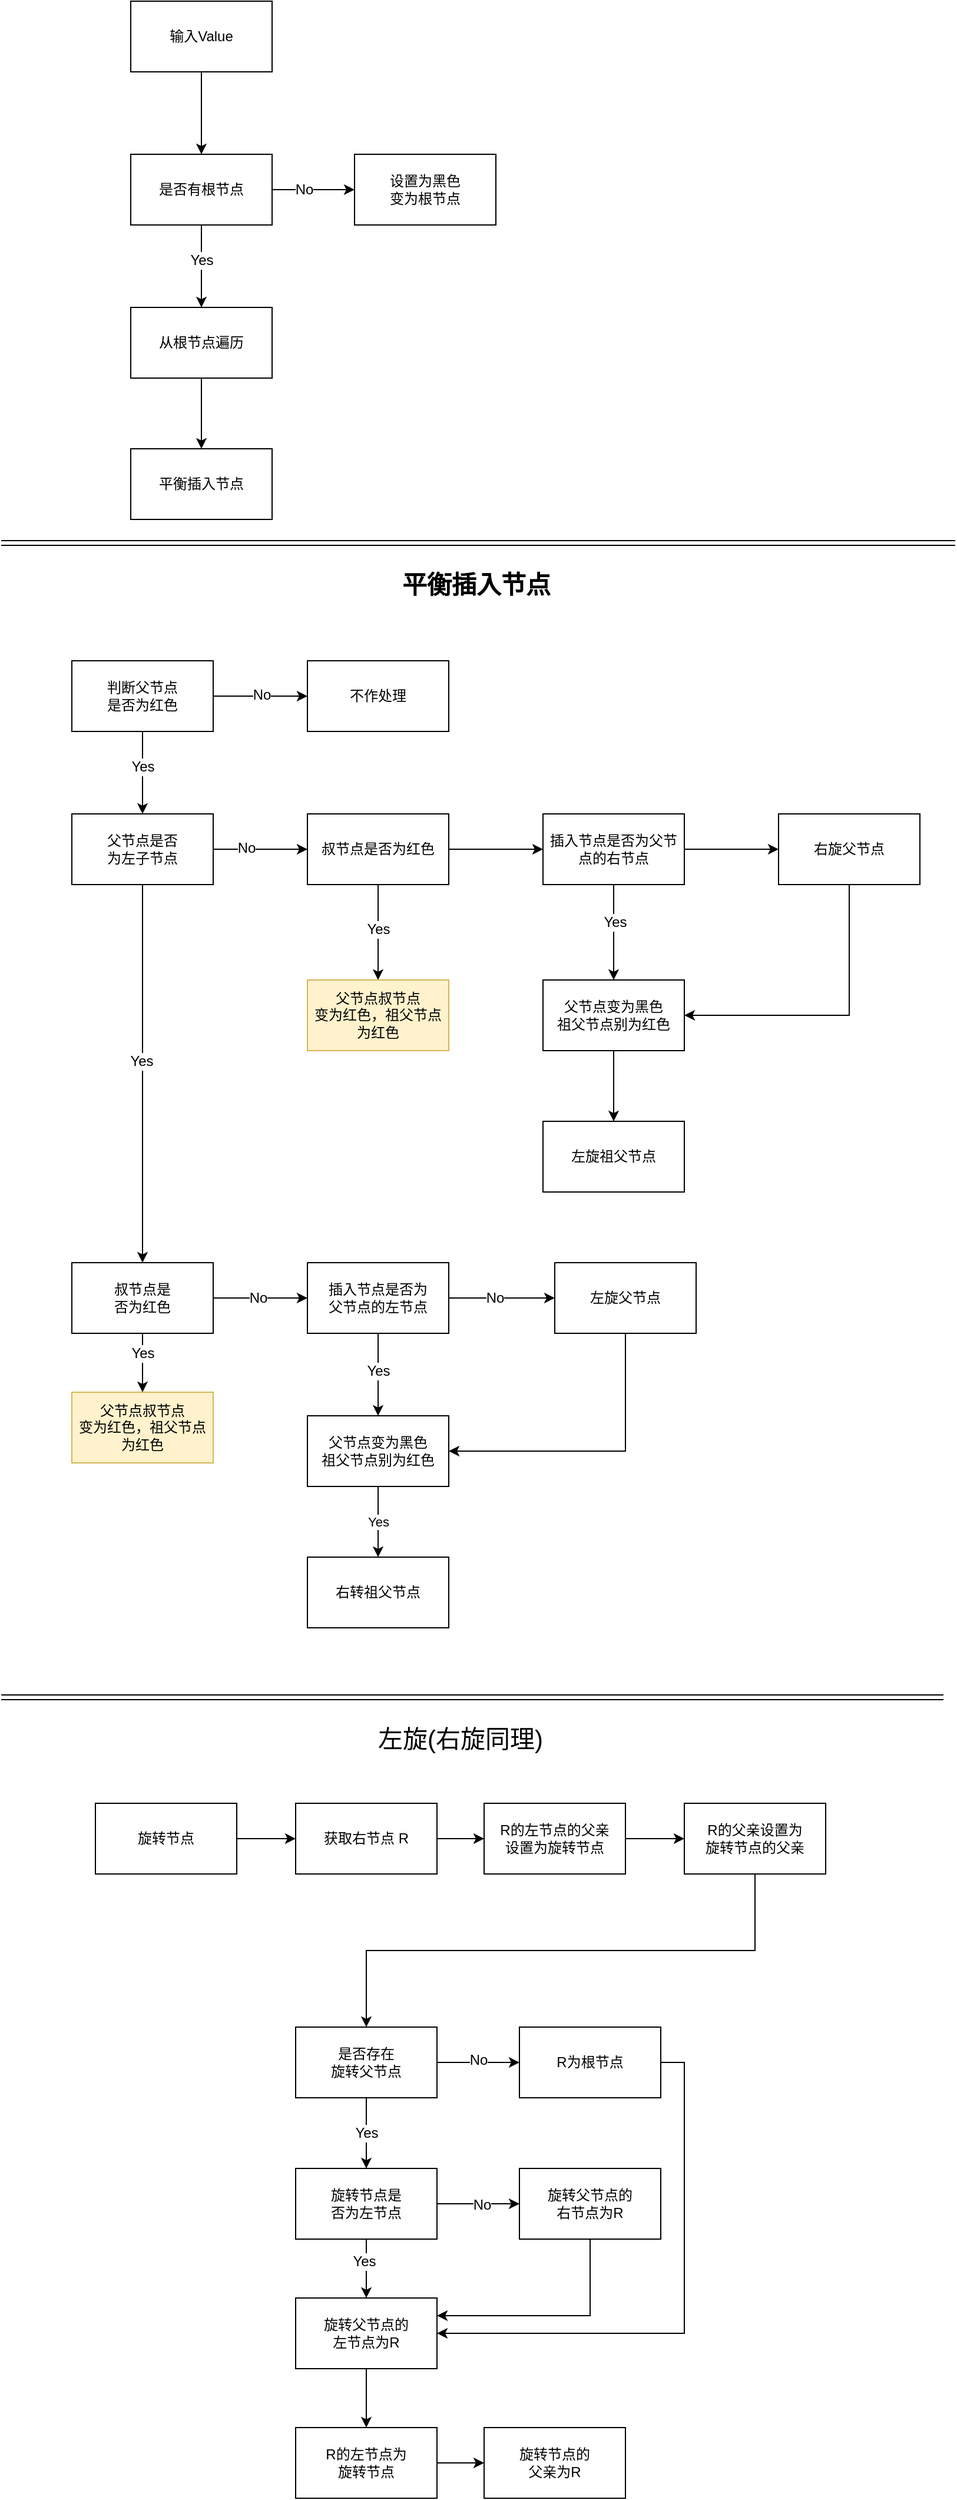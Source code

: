 <mxfile version="12.6.2" type="device"><diagram id="C5RBs43oDa-KdzZeNtuy" name="Page-1"><mxGraphModel dx="1565" dy="935" grid="1" gridSize="10" guides="1" tooltips="1" connect="1" arrows="1" fold="1" page="1" pageScale="1" pageWidth="827" pageHeight="1169" math="0" shadow="0"><root><mxCell id="WIyWlLk6GJQsqaUBKTNV-0"/><mxCell id="WIyWlLk6GJQsqaUBKTNV-1" parent="WIyWlLk6GJQsqaUBKTNV-0"/><mxCell id="az_gJeYCndsz1pII51A2-5" style="edgeStyle=orthogonalEdgeStyle;rounded=0;orthogonalLoop=1;jettySize=auto;html=1;entryX=0.5;entryY=0;entryDx=0;entryDy=0;" edge="1" parent="WIyWlLk6GJQsqaUBKTNV-1" source="az_gJeYCndsz1pII51A2-3" target="az_gJeYCndsz1pII51A2-4"><mxGeometry relative="1" as="geometry"/></mxCell><mxCell id="az_gJeYCndsz1pII51A2-3" value="输入Value" style="rounded=0;whiteSpace=wrap;html=1;" vertex="1" parent="WIyWlLk6GJQsqaUBKTNV-1"><mxGeometry x="120" y="80" width="120" height="60" as="geometry"/></mxCell><mxCell id="az_gJeYCndsz1pII51A2-9" style="edgeStyle=orthogonalEdgeStyle;rounded=0;orthogonalLoop=1;jettySize=auto;html=1;exitX=1;exitY=0.5;exitDx=0;exitDy=0;entryX=0;entryY=0.5;entryDx=0;entryDy=0;" edge="1" parent="WIyWlLk6GJQsqaUBKTNV-1" source="az_gJeYCndsz1pII51A2-4" target="az_gJeYCndsz1pII51A2-8"><mxGeometry relative="1" as="geometry"/></mxCell><mxCell id="az_gJeYCndsz1pII51A2-12" value="No" style="text;html=1;align=center;verticalAlign=middle;resizable=0;points=[];labelBackgroundColor=#ffffff;" vertex="1" connectable="0" parent="az_gJeYCndsz1pII51A2-9"><mxGeometry x="-0.238" relative="1" as="geometry"><mxPoint as="offset"/></mxGeometry></mxCell><mxCell id="az_gJeYCndsz1pII51A2-10" style="edgeStyle=orthogonalEdgeStyle;rounded=0;orthogonalLoop=1;jettySize=auto;html=1;exitX=0.5;exitY=1;exitDx=0;exitDy=0;" edge="1" parent="WIyWlLk6GJQsqaUBKTNV-1" source="az_gJeYCndsz1pII51A2-4" target="az_gJeYCndsz1pII51A2-6"><mxGeometry relative="1" as="geometry"/></mxCell><mxCell id="az_gJeYCndsz1pII51A2-13" value="Yes" style="text;html=1;align=center;verticalAlign=middle;resizable=0;points=[];labelBackgroundColor=#ffffff;" vertex="1" connectable="0" parent="az_gJeYCndsz1pII51A2-10"><mxGeometry x="-0.152" relative="1" as="geometry"><mxPoint as="offset"/></mxGeometry></mxCell><mxCell id="az_gJeYCndsz1pII51A2-4" value="是否有根节点" style="rounded=0;whiteSpace=wrap;html=1;" vertex="1" parent="WIyWlLk6GJQsqaUBKTNV-1"><mxGeometry x="120" y="210" width="120" height="60" as="geometry"/></mxCell><mxCell id="az_gJeYCndsz1pII51A2-17" style="edgeStyle=orthogonalEdgeStyle;rounded=0;orthogonalLoop=1;jettySize=auto;html=1;exitX=0.5;exitY=1;exitDx=0;exitDy=0;" edge="1" parent="WIyWlLk6GJQsqaUBKTNV-1" source="az_gJeYCndsz1pII51A2-6" target="az_gJeYCndsz1pII51A2-14"><mxGeometry relative="1" as="geometry"/></mxCell><mxCell id="az_gJeYCndsz1pII51A2-6" value="从根节点遍历" style="rounded=0;whiteSpace=wrap;html=1;" vertex="1" parent="WIyWlLk6GJQsqaUBKTNV-1"><mxGeometry x="120" y="340" width="120" height="60" as="geometry"/></mxCell><mxCell id="az_gJeYCndsz1pII51A2-8" value="设置为黑色&lt;br&gt;变为根节点" style="rounded=0;whiteSpace=wrap;html=1;" vertex="1" parent="WIyWlLk6GJQsqaUBKTNV-1"><mxGeometry x="310" y="210" width="120" height="60" as="geometry"/></mxCell><mxCell id="az_gJeYCndsz1pII51A2-14" value="平衡插入节点" style="rounded=0;whiteSpace=wrap;html=1;" vertex="1" parent="WIyWlLk6GJQsqaUBKTNV-1"><mxGeometry x="120" y="460" width="120" height="60" as="geometry"/></mxCell><mxCell id="az_gJeYCndsz1pII51A2-20" style="edgeStyle=orthogonalEdgeStyle;rounded=0;orthogonalLoop=1;jettySize=auto;html=1;exitX=1;exitY=0.5;exitDx=0;exitDy=0;entryX=0;entryY=0.5;entryDx=0;entryDy=0;" edge="1" parent="WIyWlLk6GJQsqaUBKTNV-1" source="az_gJeYCndsz1pII51A2-18" target="az_gJeYCndsz1pII51A2-19"><mxGeometry relative="1" as="geometry"/></mxCell><mxCell id="az_gJeYCndsz1pII51A2-24" value="No" style="text;html=1;align=center;verticalAlign=middle;resizable=0;points=[];labelBackgroundColor=#ffffff;" vertex="1" connectable="0" parent="az_gJeYCndsz1pII51A2-20"><mxGeometry x="0.01" y="1" relative="1" as="geometry"><mxPoint as="offset"/></mxGeometry></mxCell><mxCell id="az_gJeYCndsz1pII51A2-22" style="edgeStyle=orthogonalEdgeStyle;rounded=0;orthogonalLoop=1;jettySize=auto;html=1;exitX=0.5;exitY=1;exitDx=0;exitDy=0;entryX=0.5;entryY=0;entryDx=0;entryDy=0;" edge="1" parent="WIyWlLk6GJQsqaUBKTNV-1" source="az_gJeYCndsz1pII51A2-18" target="az_gJeYCndsz1pII51A2-21"><mxGeometry relative="1" as="geometry"/></mxCell><mxCell id="az_gJeYCndsz1pII51A2-23" value="Yes" style="text;html=1;align=center;verticalAlign=middle;resizable=0;points=[];labelBackgroundColor=#ffffff;" vertex="1" connectable="0" parent="az_gJeYCndsz1pII51A2-22"><mxGeometry x="-0.143" relative="1" as="geometry"><mxPoint as="offset"/></mxGeometry></mxCell><mxCell id="az_gJeYCndsz1pII51A2-18" value="判断父节点&lt;br&gt;是否为红色" style="rounded=0;whiteSpace=wrap;html=1;" vertex="1" parent="WIyWlLk6GJQsqaUBKTNV-1"><mxGeometry x="70" y="640" width="120" height="60" as="geometry"/></mxCell><mxCell id="az_gJeYCndsz1pII51A2-19" value="不作处理" style="rounded=0;whiteSpace=wrap;html=1;" vertex="1" parent="WIyWlLk6GJQsqaUBKTNV-1"><mxGeometry x="270" y="640" width="120" height="60" as="geometry"/></mxCell><mxCell id="az_gJeYCndsz1pII51A2-26" style="edgeStyle=orthogonalEdgeStyle;rounded=0;orthogonalLoop=1;jettySize=auto;html=1;exitX=0.5;exitY=1;exitDx=0;exitDy=0;entryX=0.5;entryY=0;entryDx=0;entryDy=0;" edge="1" parent="WIyWlLk6GJQsqaUBKTNV-1" source="az_gJeYCndsz1pII51A2-21" target="az_gJeYCndsz1pII51A2-25"><mxGeometry relative="1" as="geometry"/></mxCell><mxCell id="az_gJeYCndsz1pII51A2-27" value="Yes" style="text;html=1;align=center;verticalAlign=middle;resizable=0;points=[];labelBackgroundColor=#ffffff;" vertex="1" connectable="0" parent="az_gJeYCndsz1pII51A2-26"><mxGeometry x="-0.067" y="-1" relative="1" as="geometry"><mxPoint as="offset"/></mxGeometry></mxCell><mxCell id="az_gJeYCndsz1pII51A2-45" style="edgeStyle=orthogonalEdgeStyle;rounded=0;orthogonalLoop=1;jettySize=auto;html=1;exitX=1;exitY=0.5;exitDx=0;exitDy=0;entryX=0;entryY=0.5;entryDx=0;entryDy=0;" edge="1" parent="WIyWlLk6GJQsqaUBKTNV-1" source="az_gJeYCndsz1pII51A2-21" target="az_gJeYCndsz1pII51A2-44"><mxGeometry relative="1" as="geometry"/></mxCell><mxCell id="az_gJeYCndsz1pII51A2-46" value="No" style="text;html=1;align=center;verticalAlign=middle;resizable=0;points=[];labelBackgroundColor=#ffffff;" vertex="1" connectable="0" parent="az_gJeYCndsz1pII51A2-45"><mxGeometry x="-0.3" y="1" relative="1" as="geometry"><mxPoint as="offset"/></mxGeometry></mxCell><mxCell id="az_gJeYCndsz1pII51A2-21" value="父节点是否&lt;br&gt;为左子节点" style="rounded=0;whiteSpace=wrap;html=1;" vertex="1" parent="WIyWlLk6GJQsqaUBKTNV-1"><mxGeometry x="70" y="770" width="120" height="60" as="geometry"/></mxCell><mxCell id="az_gJeYCndsz1pII51A2-29" style="edgeStyle=orthogonalEdgeStyle;rounded=0;orthogonalLoop=1;jettySize=auto;html=1;exitX=0.5;exitY=1;exitDx=0;exitDy=0;entryX=0.5;entryY=0;entryDx=0;entryDy=0;" edge="1" parent="WIyWlLk6GJQsqaUBKTNV-1" source="az_gJeYCndsz1pII51A2-25" target="az_gJeYCndsz1pII51A2-28"><mxGeometry relative="1" as="geometry"/></mxCell><mxCell id="az_gJeYCndsz1pII51A2-30" value="Yes" style="text;html=1;align=center;verticalAlign=middle;resizable=0;points=[];labelBackgroundColor=#ffffff;" vertex="1" connectable="0" parent="az_gJeYCndsz1pII51A2-29"><mxGeometry x="-0.337" relative="1" as="geometry"><mxPoint as="offset"/></mxGeometry></mxCell><mxCell id="az_gJeYCndsz1pII51A2-32" style="edgeStyle=orthogonalEdgeStyle;rounded=0;orthogonalLoop=1;jettySize=auto;html=1;exitX=1;exitY=0.5;exitDx=0;exitDy=0;entryX=0;entryY=0.5;entryDx=0;entryDy=0;" edge="1" parent="WIyWlLk6GJQsqaUBKTNV-1" source="az_gJeYCndsz1pII51A2-25" target="az_gJeYCndsz1pII51A2-31"><mxGeometry relative="1" as="geometry"/></mxCell><mxCell id="az_gJeYCndsz1pII51A2-33" value="No" style="text;html=1;align=center;verticalAlign=middle;resizable=0;points=[];labelBackgroundColor=#ffffff;" vertex="1" connectable="0" parent="az_gJeYCndsz1pII51A2-32"><mxGeometry x="-0.046" relative="1" as="geometry"><mxPoint as="offset"/></mxGeometry></mxCell><mxCell id="az_gJeYCndsz1pII51A2-25" value="叔节点是&lt;br&gt;否为红色" style="rounded=0;whiteSpace=wrap;html=1;" vertex="1" parent="WIyWlLk6GJQsqaUBKTNV-1"><mxGeometry x="70" y="1151" width="120" height="60" as="geometry"/></mxCell><mxCell id="az_gJeYCndsz1pII51A2-28" value="父节点叔节点&lt;br&gt;变为红色，祖父节点为红色" style="rounded=0;whiteSpace=wrap;html=1;fillColor=#fff2cc;strokeColor=#d6b656;" vertex="1" parent="WIyWlLk6GJQsqaUBKTNV-1"><mxGeometry x="70" y="1261" width="120" height="60" as="geometry"/></mxCell><mxCell id="az_gJeYCndsz1pII51A2-36" style="edgeStyle=orthogonalEdgeStyle;rounded=0;orthogonalLoop=1;jettySize=auto;html=1;exitX=0.5;exitY=1;exitDx=0;exitDy=0;entryX=0.5;entryY=0;entryDx=0;entryDy=0;" edge="1" parent="WIyWlLk6GJQsqaUBKTNV-1" source="az_gJeYCndsz1pII51A2-31" target="az_gJeYCndsz1pII51A2-34"><mxGeometry relative="1" as="geometry"/></mxCell><mxCell id="az_gJeYCndsz1pII51A2-38" value="Yes" style="text;html=1;align=center;verticalAlign=middle;resizable=0;points=[];labelBackgroundColor=#ffffff;" vertex="1" connectable="0" parent="az_gJeYCndsz1pII51A2-36"><mxGeometry x="-0.086" relative="1" as="geometry"><mxPoint as="offset"/></mxGeometry></mxCell><mxCell id="az_gJeYCndsz1pII51A2-40" style="edgeStyle=orthogonalEdgeStyle;rounded=0;orthogonalLoop=1;jettySize=auto;html=1;exitX=1;exitY=0.5;exitDx=0;exitDy=0;entryX=0;entryY=0.5;entryDx=0;entryDy=0;" edge="1" parent="WIyWlLk6GJQsqaUBKTNV-1" source="az_gJeYCndsz1pII51A2-31" target="az_gJeYCndsz1pII51A2-39"><mxGeometry relative="1" as="geometry"/></mxCell><mxCell id="az_gJeYCndsz1pII51A2-41" value="No" style="text;html=1;align=center;verticalAlign=middle;resizable=0;points=[];labelBackgroundColor=#ffffff;" vertex="1" connectable="0" parent="az_gJeYCndsz1pII51A2-40"><mxGeometry x="-0.143" relative="1" as="geometry"><mxPoint as="offset"/></mxGeometry></mxCell><mxCell id="az_gJeYCndsz1pII51A2-31" value="插入节点是否为&lt;br&gt;父节点的左节点" style="rounded=0;whiteSpace=wrap;html=1;" vertex="1" parent="WIyWlLk6GJQsqaUBKTNV-1"><mxGeometry x="270" y="1151" width="120" height="60" as="geometry"/></mxCell><mxCell id="az_gJeYCndsz1pII51A2-37" value="Yes" style="edgeStyle=orthogonalEdgeStyle;rounded=0;orthogonalLoop=1;jettySize=auto;html=1;exitX=0.5;exitY=1;exitDx=0;exitDy=0;" edge="1" parent="WIyWlLk6GJQsqaUBKTNV-1" source="az_gJeYCndsz1pII51A2-34" target="az_gJeYCndsz1pII51A2-35"><mxGeometry relative="1" as="geometry"/></mxCell><mxCell id="az_gJeYCndsz1pII51A2-34" value="父节点变为黑色&lt;br&gt;祖父节点别为红色" style="rounded=0;whiteSpace=wrap;html=1;" vertex="1" parent="WIyWlLk6GJQsqaUBKTNV-1"><mxGeometry x="270" y="1281" width="120" height="60" as="geometry"/></mxCell><mxCell id="az_gJeYCndsz1pII51A2-35" value="右转祖父节点" style="rounded=0;whiteSpace=wrap;html=1;" vertex="1" parent="WIyWlLk6GJQsqaUBKTNV-1"><mxGeometry x="270" y="1401" width="120" height="60" as="geometry"/></mxCell><mxCell id="az_gJeYCndsz1pII51A2-42" style="edgeStyle=orthogonalEdgeStyle;rounded=0;orthogonalLoop=1;jettySize=auto;html=1;exitX=0.5;exitY=1;exitDx=0;exitDy=0;entryX=1;entryY=0.5;entryDx=0;entryDy=0;" edge="1" parent="WIyWlLk6GJQsqaUBKTNV-1" source="az_gJeYCndsz1pII51A2-39" target="az_gJeYCndsz1pII51A2-34"><mxGeometry relative="1" as="geometry"/></mxCell><mxCell id="az_gJeYCndsz1pII51A2-39" value="左旋父节点&lt;br&gt;" style="rounded=0;whiteSpace=wrap;html=1;" vertex="1" parent="WIyWlLk6GJQsqaUBKTNV-1"><mxGeometry x="480" y="1151" width="120" height="60" as="geometry"/></mxCell><mxCell id="az_gJeYCndsz1pII51A2-49" style="edgeStyle=orthogonalEdgeStyle;rounded=0;orthogonalLoop=1;jettySize=auto;html=1;exitX=0.5;exitY=1;exitDx=0;exitDy=0;" edge="1" parent="WIyWlLk6GJQsqaUBKTNV-1" source="az_gJeYCndsz1pII51A2-44" target="az_gJeYCndsz1pII51A2-48"><mxGeometry relative="1" as="geometry"/></mxCell><mxCell id="az_gJeYCndsz1pII51A2-50" value="Yes" style="text;html=1;align=center;verticalAlign=middle;resizable=0;points=[];labelBackgroundColor=#ffffff;" vertex="1" connectable="0" parent="az_gJeYCndsz1pII51A2-49"><mxGeometry x="-0.062" relative="1" as="geometry"><mxPoint as="offset"/></mxGeometry></mxCell><mxCell id="az_gJeYCndsz1pII51A2-51" style="edgeStyle=orthogonalEdgeStyle;rounded=0;orthogonalLoop=1;jettySize=auto;html=1;exitX=1;exitY=0.5;exitDx=0;exitDy=0;" edge="1" parent="WIyWlLk6GJQsqaUBKTNV-1" source="az_gJeYCndsz1pII51A2-44"><mxGeometry relative="1" as="geometry"><mxPoint x="470" y="800" as="targetPoint"/></mxGeometry></mxCell><mxCell id="az_gJeYCndsz1pII51A2-44" value="叔节点是否为红色" style="rounded=0;whiteSpace=wrap;html=1;" vertex="1" parent="WIyWlLk6GJQsqaUBKTNV-1"><mxGeometry x="270" y="770" width="120" height="60" as="geometry"/></mxCell><mxCell id="az_gJeYCndsz1pII51A2-48" value="父节点叔节点&lt;br&gt;变为红色，祖父节点为红色" style="rounded=0;whiteSpace=wrap;html=1;fillColor=#fff2cc;strokeColor=#d6b656;" vertex="1" parent="WIyWlLk6GJQsqaUBKTNV-1"><mxGeometry x="270" y="911" width="120" height="60" as="geometry"/></mxCell><mxCell id="az_gJeYCndsz1pII51A2-55" style="edgeStyle=orthogonalEdgeStyle;rounded=0;orthogonalLoop=1;jettySize=auto;html=1;exitX=0.5;exitY=1;exitDx=0;exitDy=0;" edge="1" parent="WIyWlLk6GJQsqaUBKTNV-1" source="az_gJeYCndsz1pII51A2-52" target="az_gJeYCndsz1pII51A2-54"><mxGeometry relative="1" as="geometry"/></mxCell><mxCell id="az_gJeYCndsz1pII51A2-58" value="Yes" style="text;html=1;align=center;verticalAlign=middle;resizable=0;points=[];labelBackgroundColor=#ffffff;" vertex="1" connectable="0" parent="az_gJeYCndsz1pII51A2-55"><mxGeometry x="-0.21" y="1" relative="1" as="geometry"><mxPoint as="offset"/></mxGeometry></mxCell><mxCell id="az_gJeYCndsz1pII51A2-60" style="edgeStyle=orthogonalEdgeStyle;rounded=0;orthogonalLoop=1;jettySize=auto;html=1;exitX=1;exitY=0.5;exitDx=0;exitDy=0;entryX=0;entryY=0.5;entryDx=0;entryDy=0;" edge="1" parent="WIyWlLk6GJQsqaUBKTNV-1" source="az_gJeYCndsz1pII51A2-52" target="az_gJeYCndsz1pII51A2-59"><mxGeometry relative="1" as="geometry"/></mxCell><mxCell id="az_gJeYCndsz1pII51A2-52" value="插入节点是否为父节点的右节点" style="rounded=0;whiteSpace=wrap;html=1;" vertex="1" parent="WIyWlLk6GJQsqaUBKTNV-1"><mxGeometry x="470" y="770" width="120" height="60" as="geometry"/></mxCell><mxCell id="az_gJeYCndsz1pII51A2-57" style="edgeStyle=orthogonalEdgeStyle;rounded=0;orthogonalLoop=1;jettySize=auto;html=1;exitX=0.5;exitY=1;exitDx=0;exitDy=0;" edge="1" parent="WIyWlLk6GJQsqaUBKTNV-1" source="az_gJeYCndsz1pII51A2-54" target="az_gJeYCndsz1pII51A2-56"><mxGeometry relative="1" as="geometry"/></mxCell><mxCell id="az_gJeYCndsz1pII51A2-54" value="父节点变为黑色&lt;br&gt;祖父节点别为红色" style="rounded=0;whiteSpace=wrap;html=1;" vertex="1" parent="WIyWlLk6GJQsqaUBKTNV-1"><mxGeometry x="470" y="911" width="120" height="60" as="geometry"/></mxCell><mxCell id="az_gJeYCndsz1pII51A2-56" value="左旋祖父节点" style="rounded=0;whiteSpace=wrap;html=1;" vertex="1" parent="WIyWlLk6GJQsqaUBKTNV-1"><mxGeometry x="470" y="1031" width="120" height="60" as="geometry"/></mxCell><mxCell id="az_gJeYCndsz1pII51A2-61" style="edgeStyle=orthogonalEdgeStyle;rounded=0;orthogonalLoop=1;jettySize=auto;html=1;exitX=0.5;exitY=1;exitDx=0;exitDy=0;entryX=1;entryY=0.5;entryDx=0;entryDy=0;" edge="1" parent="WIyWlLk6GJQsqaUBKTNV-1" source="az_gJeYCndsz1pII51A2-59" target="az_gJeYCndsz1pII51A2-54"><mxGeometry relative="1" as="geometry"/></mxCell><mxCell id="az_gJeYCndsz1pII51A2-59" value="右旋父节点" style="rounded=0;whiteSpace=wrap;html=1;" vertex="1" parent="WIyWlLk6GJQsqaUBKTNV-1"><mxGeometry x="670" y="770" width="120" height="60" as="geometry"/></mxCell><mxCell id="az_gJeYCndsz1pII51A2-62" value="平衡插入节点" style="text;html=1;align=center;verticalAlign=middle;resizable=0;points=[];autosize=1;fontStyle=1;fontSize=21;" vertex="1" parent="WIyWlLk6GJQsqaUBKTNV-1"><mxGeometry x="343" y="560" width="140" height="30" as="geometry"/></mxCell><mxCell id="az_gJeYCndsz1pII51A2-63" value="" style="shape=link;html=1;fontSize=21;" edge="1" parent="WIyWlLk6GJQsqaUBKTNV-1"><mxGeometry width="50" height="50" relative="1" as="geometry"><mxPoint x="10" y="540" as="sourcePoint"/><mxPoint x="820" y="540" as="targetPoint"/></mxGeometry></mxCell><mxCell id="az_gJeYCndsz1pII51A2-64" value="" style="shape=link;html=1;fontSize=21;" edge="1" parent="WIyWlLk6GJQsqaUBKTNV-1"><mxGeometry width="50" height="50" relative="1" as="geometry"><mxPoint x="10" y="1520" as="sourcePoint"/><mxPoint x="810" y="1520" as="targetPoint"/></mxGeometry></mxCell><mxCell id="az_gJeYCndsz1pII51A2-94" style="edgeStyle=orthogonalEdgeStyle;rounded=0;orthogonalLoop=1;jettySize=auto;html=1;exitX=1;exitY=0.5;exitDx=0;exitDy=0;entryX=0;entryY=0.5;entryDx=0;entryDy=0;fontSize=12;" edge="1" parent="WIyWlLk6GJQsqaUBKTNV-1" source="az_gJeYCndsz1pII51A2-65" target="az_gJeYCndsz1pII51A2-66"><mxGeometry relative="1" as="geometry"/></mxCell><mxCell id="az_gJeYCndsz1pII51A2-65" value="旋转节点" style="rounded=0;whiteSpace=wrap;html=1;fontSize=12;" vertex="1" parent="WIyWlLk6GJQsqaUBKTNV-1"><mxGeometry x="90" y="1610" width="120" height="60" as="geometry"/></mxCell><mxCell id="az_gJeYCndsz1pII51A2-95" style="edgeStyle=orthogonalEdgeStyle;rounded=0;orthogonalLoop=1;jettySize=auto;html=1;exitX=1;exitY=0.5;exitDx=0;exitDy=0;entryX=0;entryY=0.5;entryDx=0;entryDy=0;fontSize=12;" edge="1" parent="WIyWlLk6GJQsqaUBKTNV-1" source="az_gJeYCndsz1pII51A2-66" target="az_gJeYCndsz1pII51A2-68"><mxGeometry relative="1" as="geometry"/></mxCell><mxCell id="az_gJeYCndsz1pII51A2-66" value="获取右节点 R" style="rounded=0;whiteSpace=wrap;html=1;fontSize=12;" vertex="1" parent="WIyWlLk6GJQsqaUBKTNV-1"><mxGeometry x="260" y="1610" width="120" height="60" as="geometry"/></mxCell><mxCell id="az_gJeYCndsz1pII51A2-67" value="左旋(右旋同理)" style="text;html=1;strokeColor=none;fillColor=none;align=center;verticalAlign=middle;whiteSpace=wrap;rounded=0;fontSize=21;" vertex="1" parent="WIyWlLk6GJQsqaUBKTNV-1"><mxGeometry x="300" y="1540" width="200" height="30" as="geometry"/></mxCell><mxCell id="az_gJeYCndsz1pII51A2-96" style="edgeStyle=orthogonalEdgeStyle;rounded=0;orthogonalLoop=1;jettySize=auto;html=1;exitX=1;exitY=0.5;exitDx=0;exitDy=0;entryX=0;entryY=0.5;entryDx=0;entryDy=0;fontSize=12;" edge="1" parent="WIyWlLk6GJQsqaUBKTNV-1" source="az_gJeYCndsz1pII51A2-68" target="az_gJeYCndsz1pII51A2-69"><mxGeometry relative="1" as="geometry"/></mxCell><mxCell id="az_gJeYCndsz1pII51A2-68" value="R的左节点的父亲&lt;br&gt;设置为旋转节点" style="rounded=0;whiteSpace=wrap;html=1;fontSize=12;" vertex="1" parent="WIyWlLk6GJQsqaUBKTNV-1"><mxGeometry x="420" y="1610" width="120" height="60" as="geometry"/></mxCell><mxCell id="az_gJeYCndsz1pII51A2-97" style="edgeStyle=orthogonalEdgeStyle;rounded=0;orthogonalLoop=1;jettySize=auto;html=1;exitX=0.5;exitY=1;exitDx=0;exitDy=0;entryX=0.5;entryY=0;entryDx=0;entryDy=0;fontSize=12;" edge="1" parent="WIyWlLk6GJQsqaUBKTNV-1" source="az_gJeYCndsz1pII51A2-69" target="az_gJeYCndsz1pII51A2-70"><mxGeometry relative="1" as="geometry"/></mxCell><mxCell id="az_gJeYCndsz1pII51A2-69" value="R的父亲设置为&lt;br&gt;旋转节点的父亲" style="rounded=0;whiteSpace=wrap;html=1;fontSize=12;" vertex="1" parent="WIyWlLk6GJQsqaUBKTNV-1"><mxGeometry x="590" y="1610" width="120" height="60" as="geometry"/></mxCell><mxCell id="az_gJeYCndsz1pII51A2-84" style="edgeStyle=orthogonalEdgeStyle;rounded=0;orthogonalLoop=1;jettySize=auto;html=1;exitX=1;exitY=0.5;exitDx=0;exitDy=0;entryX=0;entryY=0.5;entryDx=0;entryDy=0;fontSize=12;" edge="1" parent="WIyWlLk6GJQsqaUBKTNV-1" source="az_gJeYCndsz1pII51A2-70" target="az_gJeYCndsz1pII51A2-83"><mxGeometry relative="1" as="geometry"/></mxCell><mxCell id="az_gJeYCndsz1pII51A2-85" value="No" style="text;html=1;align=center;verticalAlign=middle;resizable=0;points=[];labelBackgroundColor=#ffffff;fontSize=12;" vertex="1" connectable="0" parent="az_gJeYCndsz1pII51A2-84"><mxGeometry y="2" relative="1" as="geometry"><mxPoint as="offset"/></mxGeometry></mxCell><mxCell id="az_gJeYCndsz1pII51A2-86" value="Yes" style="edgeStyle=orthogonalEdgeStyle;rounded=0;orthogonalLoop=1;jettySize=auto;html=1;exitX=0.5;exitY=1;exitDx=0;exitDy=0;entryX=0.5;entryY=0;entryDx=0;entryDy=0;fontSize=12;" edge="1" parent="WIyWlLk6GJQsqaUBKTNV-1" source="az_gJeYCndsz1pII51A2-70" target="az_gJeYCndsz1pII51A2-71"><mxGeometry relative="1" as="geometry"/></mxCell><mxCell id="az_gJeYCndsz1pII51A2-70" value="是否存在&lt;br&gt;旋转父节点" style="rounded=0;whiteSpace=wrap;html=1;fontSize=12;" vertex="1" parent="WIyWlLk6GJQsqaUBKTNV-1"><mxGeometry x="260" y="1800" width="120" height="60" as="geometry"/></mxCell><mxCell id="az_gJeYCndsz1pII51A2-87" value="" style="edgeStyle=orthogonalEdgeStyle;rounded=0;orthogonalLoop=1;jettySize=auto;html=1;fontSize=12;" edge="1" parent="WIyWlLk6GJQsqaUBKTNV-1" source="az_gJeYCndsz1pII51A2-71" target="az_gJeYCndsz1pII51A2-76"><mxGeometry relative="1" as="geometry"/></mxCell><mxCell id="az_gJeYCndsz1pII51A2-88" value="No" style="text;html=1;align=center;verticalAlign=middle;resizable=0;points=[];labelBackgroundColor=#ffffff;fontSize=12;" vertex="1" connectable="0" parent="az_gJeYCndsz1pII51A2-87"><mxGeometry x="0.086" y="-1" relative="1" as="geometry"><mxPoint as="offset"/></mxGeometry></mxCell><mxCell id="az_gJeYCndsz1pII51A2-89" style="edgeStyle=orthogonalEdgeStyle;rounded=0;orthogonalLoop=1;jettySize=auto;html=1;exitX=0.5;exitY=1;exitDx=0;exitDy=0;fontSize=12;" edge="1" parent="WIyWlLk6GJQsqaUBKTNV-1" source="az_gJeYCndsz1pII51A2-71" target="az_gJeYCndsz1pII51A2-75"><mxGeometry relative="1" as="geometry"/></mxCell><mxCell id="az_gJeYCndsz1pII51A2-98" value="Yes" style="text;html=1;align=center;verticalAlign=middle;resizable=0;points=[];labelBackgroundColor=#ffffff;fontSize=12;" vertex="1" connectable="0" parent="az_gJeYCndsz1pII51A2-89"><mxGeometry x="-0.24" y="-2" relative="1" as="geometry"><mxPoint as="offset"/></mxGeometry></mxCell><mxCell id="az_gJeYCndsz1pII51A2-71" value="旋转节点是&lt;br&gt;否为左节点" style="rounded=0;whiteSpace=wrap;html=1;fontSize=12;" vertex="1" parent="WIyWlLk6GJQsqaUBKTNV-1"><mxGeometry x="260" y="1920" width="120" height="60" as="geometry"/></mxCell><mxCell id="az_gJeYCndsz1pII51A2-90" style="edgeStyle=orthogonalEdgeStyle;rounded=0;orthogonalLoop=1;jettySize=auto;html=1;exitX=0.5;exitY=1;exitDx=0;exitDy=0;entryX=0.5;entryY=0;entryDx=0;entryDy=0;fontSize=12;" edge="1" parent="WIyWlLk6GJQsqaUBKTNV-1" source="az_gJeYCndsz1pII51A2-75" target="az_gJeYCndsz1pII51A2-77"><mxGeometry relative="1" as="geometry"/></mxCell><mxCell id="az_gJeYCndsz1pII51A2-75" value="旋转父节点的&lt;br&gt;左节点为R" style="rounded=0;whiteSpace=wrap;html=1;fontSize=12;" vertex="1" parent="WIyWlLk6GJQsqaUBKTNV-1"><mxGeometry x="260" y="2030" width="120" height="60" as="geometry"/></mxCell><mxCell id="az_gJeYCndsz1pII51A2-93" style="edgeStyle=orthogonalEdgeStyle;rounded=0;orthogonalLoop=1;jettySize=auto;html=1;exitX=0.5;exitY=1;exitDx=0;exitDy=0;entryX=1;entryY=0.25;entryDx=0;entryDy=0;fontSize=12;" edge="1" parent="WIyWlLk6GJQsqaUBKTNV-1" source="az_gJeYCndsz1pII51A2-76" target="az_gJeYCndsz1pII51A2-75"><mxGeometry relative="1" as="geometry"/></mxCell><mxCell id="az_gJeYCndsz1pII51A2-76" value="旋转父节点的&lt;br&gt;右节点为R" style="rounded=0;whiteSpace=wrap;html=1;fontSize=12;" vertex="1" parent="WIyWlLk6GJQsqaUBKTNV-1"><mxGeometry x="450" y="1920" width="120" height="60" as="geometry"/></mxCell><mxCell id="az_gJeYCndsz1pII51A2-91" style="edgeStyle=orthogonalEdgeStyle;rounded=0;orthogonalLoop=1;jettySize=auto;html=1;exitX=1;exitY=0.5;exitDx=0;exitDy=0;entryX=0;entryY=0.5;entryDx=0;entryDy=0;fontSize=12;" edge="1" parent="WIyWlLk6GJQsqaUBKTNV-1" source="az_gJeYCndsz1pII51A2-77" target="az_gJeYCndsz1pII51A2-78"><mxGeometry relative="1" as="geometry"/></mxCell><mxCell id="az_gJeYCndsz1pII51A2-77" value="R的左节点为&lt;br&gt;旋转节点" style="rounded=0;whiteSpace=wrap;html=1;fontSize=12;" vertex="1" parent="WIyWlLk6GJQsqaUBKTNV-1"><mxGeometry x="260" y="2140" width="120" height="60" as="geometry"/></mxCell><mxCell id="az_gJeYCndsz1pII51A2-78" value="旋转节点的&lt;br&gt;父亲为R" style="rounded=0;whiteSpace=wrap;html=1;fontSize=12;" vertex="1" parent="WIyWlLk6GJQsqaUBKTNV-1"><mxGeometry x="420" y="2140" width="120" height="60" as="geometry"/></mxCell><mxCell id="az_gJeYCndsz1pII51A2-92" style="edgeStyle=orthogonalEdgeStyle;rounded=0;orthogonalLoop=1;jettySize=auto;html=1;exitX=1;exitY=0.5;exitDx=0;exitDy=0;entryX=1;entryY=0.5;entryDx=0;entryDy=0;fontSize=12;" edge="1" parent="WIyWlLk6GJQsqaUBKTNV-1" source="az_gJeYCndsz1pII51A2-83" target="az_gJeYCndsz1pII51A2-75"><mxGeometry relative="1" as="geometry"/></mxCell><mxCell id="az_gJeYCndsz1pII51A2-83" value="R为根节点" style="rounded=0;whiteSpace=wrap;html=1;fontSize=12;" vertex="1" parent="WIyWlLk6GJQsqaUBKTNV-1"><mxGeometry x="450" y="1800" width="120" height="60" as="geometry"/></mxCell></root></mxGraphModel></diagram></mxfile>
